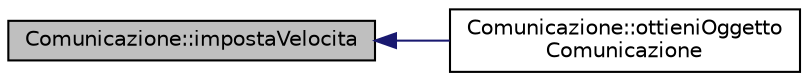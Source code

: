 digraph "Comunicazione::impostaVelocita"
{
  edge [fontname="Helvetica",fontsize="10",labelfontname="Helvetica",labelfontsize="10"];
  node [fontname="Helvetica",fontsize="10",shape=record];
  rankdir="LR";
  Node22 [label="Comunicazione::impostaVelocita",height=0.2,width=0.4,color="black", fillcolor="grey75", style="filled", fontcolor="black"];
  Node22 -> Node23 [dir="back",color="midnightblue",fontsize="10",style="solid"];
  Node23 [label="Comunicazione::ottieniOggetto\lComunicazione",height=0.2,width=0.4,color="black", fillcolor="white", style="filled",URL="$class_comunicazione.html#ad06d143e6030e8acd1c8f654bf5e961f",tooltip="ottieni una reference all&#39;oggetto HardwareSerial usato dalla libreria "];
}
